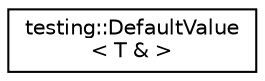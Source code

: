 digraph "Graphical Class Hierarchy"
{
 // INTERACTIVE_SVG=YES
 // LATEX_PDF_SIZE
  edge [fontname="Helvetica",fontsize="10",labelfontname="Helvetica",labelfontsize="10"];
  node [fontname="Helvetica",fontsize="10",shape=record];
  rankdir="LR";
  Node0 [label="testing::DefaultValue\l\< T & \>",height=0.2,width=0.4,color="black", fillcolor="white", style="filled",URL="$d4/df0/classtesting_1_1_default_value_3_01_t_01_6_01_4.html",tooltip=" "];
}
